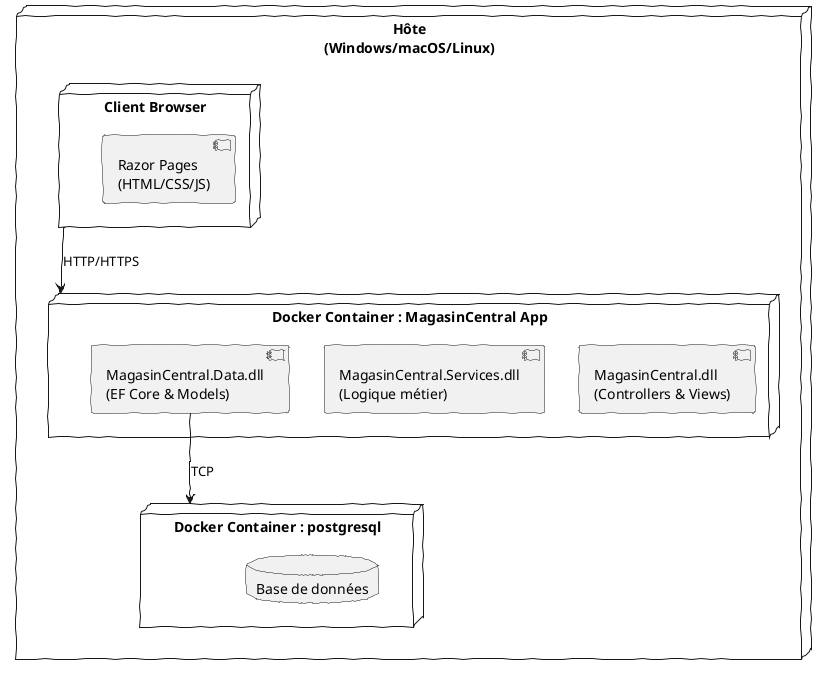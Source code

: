 @startuml
skinparam handwritten true
top to bottom direction

node "Hôte\n(Windows/macOS/Linux)" as Host {
  node "Client Browser" as Browser {
  [Razor Pages\n(HTML/CSS/JS)] as RazorPages
  }

  node "Docker Container : MagasinCentral App" as WebServer {
    component "MagasinCentral.dll\n(Controllers & Views)" as Client
    component "MagasinCentral.Services.dll\n(Logique métier)" as Services
    component "MagasinCentral.Data.dll\n(EF Core & Models)" as DataLayer
  }

  node "Docker Container : postgresql" as database {
    database "Base de données" as DB
  }

  Browser --> WebServer : HTTP/HTTPS
  DataLayer --> database : TCP
}

@enduml
